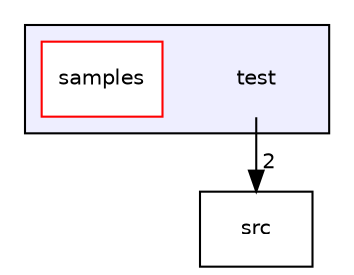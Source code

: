 digraph "/home/hdaniel/Dropbox/01-Apps/Mooshak/tools/C/MooshakTools/test" {
  compound=true
  node [ fontsize="10", fontname="Helvetica"];
  edge [ labelfontsize="10", labelfontname="Helvetica"];
  subgraph clusterdir_13e138d54eb8818da29c3992edef070a {
    graph [ bgcolor="#eeeeff", pencolor="black", label="" URL="dir_13e138d54eb8818da29c3992edef070a.html"];
    dir_13e138d54eb8818da29c3992edef070a [shape=plaintext label="test"];
    dir_fd5c207eccd4d0b6e1184b6e68627397 [shape=box label="samples" color="red" fillcolor="white" style="filled" URL="dir_fd5c207eccd4d0b6e1184b6e68627397.html"];
  }
  dir_68267d1309a1af8e8297ef4c3efbcdba [shape=box label="src" URL="dir_68267d1309a1af8e8297ef4c3efbcdba.html"];
  dir_13e138d54eb8818da29c3992edef070a->dir_68267d1309a1af8e8297ef4c3efbcdba [headlabel="2", labeldistance=1.5 headhref="dir_000002_000001.html"];
}
